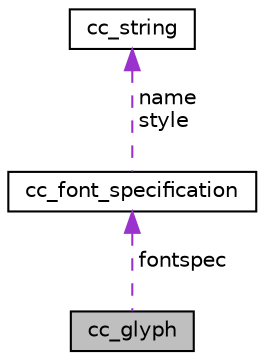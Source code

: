 digraph "cc_glyph"
{
 // LATEX_PDF_SIZE
  edge [fontname="Helvetica",fontsize="10",labelfontname="Helvetica",labelfontsize="10"];
  node [fontname="Helvetica",fontsize="10",shape=record];
  Node1 [label="cc_glyph",height=0.2,width=0.4,color="black", fillcolor="grey75", style="filled", fontcolor="black",tooltip=" "];
  Node2 -> Node1 [dir="back",color="darkorchid3",fontsize="10",style="dashed",label=" fontspec" ,fontname="Helvetica"];
  Node2 [label="cc_font_specification",height=0.2,width=0.4,color="black", fillcolor="white", style="filled",URL="$structcc__font__specification.html",tooltip=" "];
  Node3 -> Node2 [dir="back",color="darkorchid3",fontsize="10",style="dashed",label=" name\nstyle" ,fontname="Helvetica"];
  Node3 [label="cc_string",height=0.2,width=0.4,color="black", fillcolor="white", style="filled",URL="$structcc__string.html",tooltip="The cc_string type is a C ADT for ASCII string management."];
}
